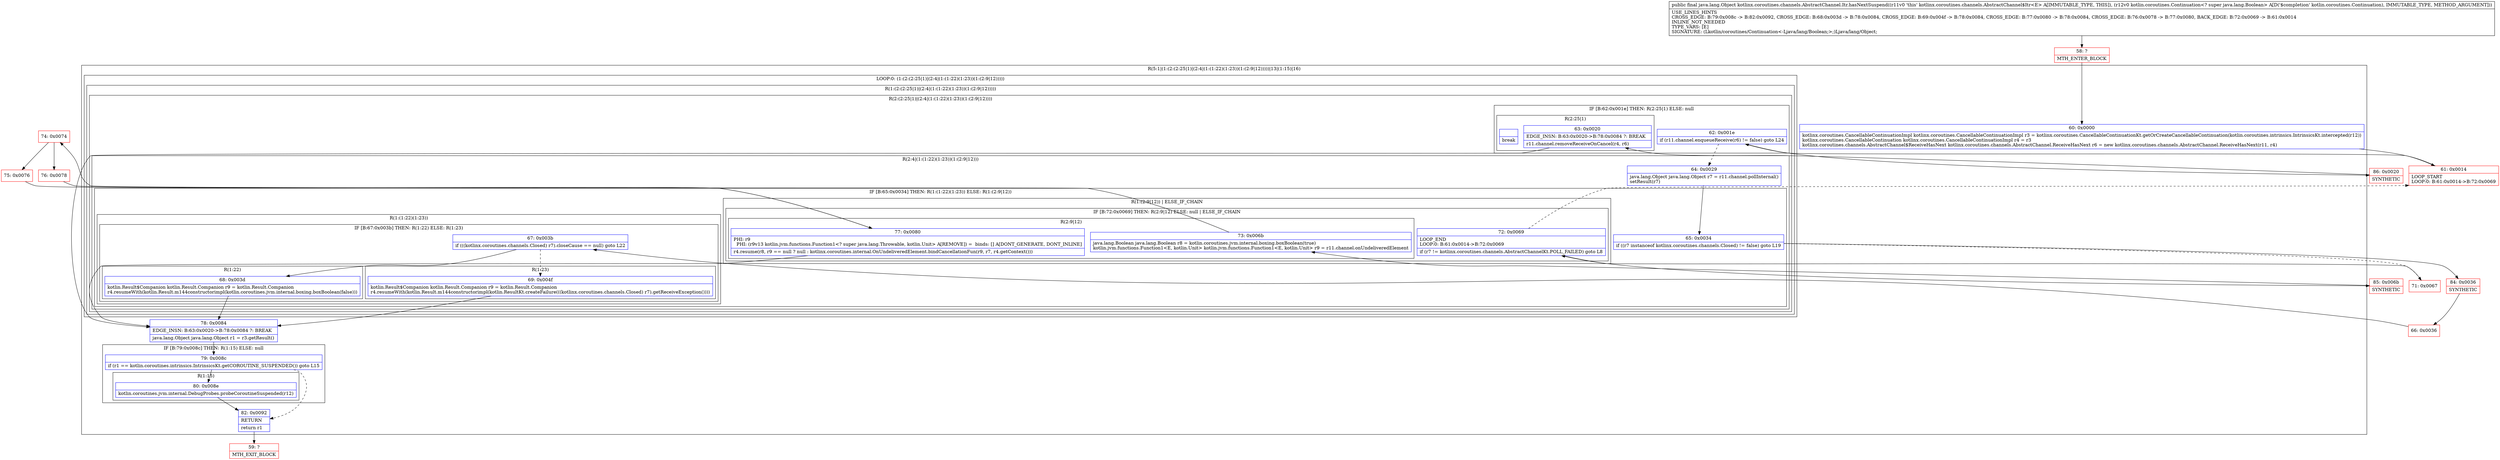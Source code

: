 digraph "CFG forkotlinx.coroutines.channels.AbstractChannel.Itr.hasNextSuspend(Lkotlin\/coroutines\/Continuation;)Ljava\/lang\/Object;" {
subgraph cluster_Region_1434964149 {
label = "R(5:1|(1:(2:(2:25|1)|(2:4|(1:(1:22)(1:23))(1:(2:9|12)))))|13|(1:15)|16)";
node [shape=record,color=blue];
Node_60 [shape=record,label="{60\:\ 0x0000|kotlinx.coroutines.CancellableContinuationImpl kotlinx.coroutines.CancellableContinuationImpl r3 = kotlinx.coroutines.CancellableContinuationKt.getOrCreateCancellableContinuation(kotlin.coroutines.intrinsics.IntrinsicsKt.intercepted(r12))\lkotlinx.coroutines.CancellableContinuation kotlinx.coroutines.CancellableContinuationImpl r4 = r3\lkotlinx.coroutines.channels.AbstractChannel$ReceiveHasNext kotlinx.coroutines.channels.AbstractChannel.ReceiveHasNext r6 = new kotlinx.coroutines.channels.AbstractChannel.ReceiveHasNext(r11, r4)\l}"];
subgraph cluster_LoopRegion_2079930336 {
label = "LOOP:0: (1:(2:(2:25|1)|(2:4|(1:(1:22)(1:23))(1:(2:9|12)))))";
node [shape=record,color=blue];
subgraph cluster_Region_1740631388 {
label = "R(1:(2:(2:25|1)|(2:4|(1:(1:22)(1:23))(1:(2:9|12)))))";
node [shape=record,color=blue];
subgraph cluster_Region_1209988734 {
label = "R(2:(2:25|1)|(2:4|(1:(1:22)(1:23))(1:(2:9|12))))";
node [shape=record,color=blue];
subgraph cluster_IfRegion_1275207883 {
label = "IF [B:62:0x001e] THEN: R(2:25|1) ELSE: null";
node [shape=record,color=blue];
Node_62 [shape=record,label="{62\:\ 0x001e|if (r11.channel.enqueueReceive(r6) != false) goto L24\l}"];
subgraph cluster_Region_1259690314 {
label = "R(2:25|1)";
node [shape=record,color=blue];
Node_63 [shape=record,label="{63\:\ 0x0020|EDGE_INSN: B:63:0x0020\-\>B:78:0x0084 ?: BREAK  \l|r11.channel.removeReceiveOnCancel(r4, r6)\l}"];
Node_InsnContainer_724324869 [shape=record,label="{|break\l}"];
}
}
subgraph cluster_Region_7883215 {
label = "R(2:4|(1:(1:22)(1:23))(1:(2:9|12)))";
node [shape=record,color=blue];
Node_64 [shape=record,label="{64\:\ 0x0029|java.lang.Object java.lang.Object r7 = r11.channel.pollInternal()\lsetResult(r7)\l}"];
subgraph cluster_IfRegion_1243047780 {
label = "IF [B:65:0x0034] THEN: R(1:(1:22)(1:23)) ELSE: R(1:(2:9|12))";
node [shape=record,color=blue];
Node_65 [shape=record,label="{65\:\ 0x0034|if ((r7 instanceof kotlinx.coroutines.channels.Closed) != false) goto L19\l}"];
subgraph cluster_Region_433600183 {
label = "R(1:(1:22)(1:23))";
node [shape=record,color=blue];
subgraph cluster_IfRegion_399377045 {
label = "IF [B:67:0x003b] THEN: R(1:22) ELSE: R(1:23)";
node [shape=record,color=blue];
Node_67 [shape=record,label="{67\:\ 0x003b|if (((kotlinx.coroutines.channels.Closed) r7).closeCause == null) goto L22\l}"];
subgraph cluster_Region_2109434414 {
label = "R(1:22)";
node [shape=record,color=blue];
Node_68 [shape=record,label="{68\:\ 0x003d|kotlin.Result$Companion kotlin.Result.Companion r9 = kotlin.Result.Companion\lr4.resumeWith(kotlin.Result.m144constructorimpl(kotlin.coroutines.jvm.internal.boxing.boxBoolean(false)))\l}"];
}
subgraph cluster_Region_1180008744 {
label = "R(1:23)";
node [shape=record,color=blue];
Node_69 [shape=record,label="{69\:\ 0x004f|kotlin.Result$Companion kotlin.Result.Companion r9 = kotlin.Result.Companion\lr4.resumeWith(kotlin.Result.m144constructorimpl(kotlin.ResultKt.createFailure(((kotlinx.coroutines.channels.Closed) r7).getReceiveException())))\l}"];
}
}
}
subgraph cluster_Region_26602973 {
label = "R(1:(2:9|12)) | ELSE_IF_CHAIN\l";
node [shape=record,color=blue];
subgraph cluster_IfRegion_198685730 {
label = "IF [B:72:0x0069] THEN: R(2:9|12) ELSE: null | ELSE_IF_CHAIN\l";
node [shape=record,color=blue];
Node_72 [shape=record,label="{72\:\ 0x0069|LOOP_END\lLOOP:0: B:61:0x0014\-\>B:72:0x0069\l|if (r7 != kotlinx.coroutines.channels.AbstractChannelKt.POLL_FAILED) goto L8\l}"];
subgraph cluster_Region_758969135 {
label = "R(2:9|12)";
node [shape=record,color=blue];
Node_73 [shape=record,label="{73\:\ 0x006b|java.lang.Boolean java.lang.Boolean r8 = kotlin.coroutines.jvm.internal.boxing.boxBoolean(true)\lkotlin.jvm.functions.Function1\<E, kotlin.Unit\> kotlin.jvm.functions.Function1\<E, kotlin.Unit\> r9 = r11.channel.onUndeliveredElement\l}"];
Node_77 [shape=record,label="{77\:\ 0x0080|PHI: r9 \l  PHI: (r9v13 kotlin.jvm.functions.Function1\<? super java.lang.Throwable, kotlin.Unit\> A[REMOVE]) =  binds: [] A[DONT_GENERATE, DONT_INLINE]\l|r4.resume(r8, r9 == null ? null : kotlinx.coroutines.internal.OnUndeliveredElement.bindCancellationFun(r9, r7, r4.getContext()))\l}"];
}
}
}
}
}
}
}
}
Node_78 [shape=record,label="{78\:\ 0x0084|EDGE_INSN: B:63:0x0020\-\>B:78:0x0084 ?: BREAK  \l|java.lang.Object java.lang.Object r1 = r3.getResult()\l}"];
subgraph cluster_IfRegion_1791936895 {
label = "IF [B:79:0x008c] THEN: R(1:15) ELSE: null";
node [shape=record,color=blue];
Node_79 [shape=record,label="{79\:\ 0x008c|if (r1 == kotlin.coroutines.intrinsics.IntrinsicsKt.getCOROUTINE_SUSPENDED()) goto L15\l}"];
subgraph cluster_Region_1049056919 {
label = "R(1:15)";
node [shape=record,color=blue];
Node_80 [shape=record,label="{80\:\ 0x008e|kotlin.coroutines.jvm.internal.DebugProbes.probeCoroutineSuspended(r12)\l}"];
}
}
Node_82 [shape=record,label="{82\:\ 0x0092|RETURN\l|return r1\l}"];
}
Node_58 [shape=record,color=red,label="{58\:\ ?|MTH_ENTER_BLOCK\l}"];
Node_61 [shape=record,color=red,label="{61\:\ 0x0014|LOOP_START\lLOOP:0: B:61:0x0014\-\>B:72:0x0069\l}"];
Node_71 [shape=record,color=red,label="{71\:\ 0x0067}"];
Node_85 [shape=record,color=red,label="{85\:\ 0x006b|SYNTHETIC\l}"];
Node_74 [shape=record,color=red,label="{74\:\ 0x0074}"];
Node_75 [shape=record,color=red,label="{75\:\ 0x0076}"];
Node_59 [shape=record,color=red,label="{59\:\ ?|MTH_EXIT_BLOCK\l}"];
Node_76 [shape=record,color=red,label="{76\:\ 0x0078}"];
Node_84 [shape=record,color=red,label="{84\:\ 0x0036|SYNTHETIC\l}"];
Node_66 [shape=record,color=red,label="{66\:\ 0x0036}"];
Node_86 [shape=record,color=red,label="{86\:\ 0x0020|SYNTHETIC\l}"];
MethodNode[shape=record,label="{public final java.lang.Object kotlinx.coroutines.channels.AbstractChannel.Itr.hasNextSuspend((r11v0 'this' kotlinx.coroutines.channels.AbstractChannel$Itr\<E\> A[IMMUTABLE_TYPE, THIS]), (r12v0 kotlin.coroutines.Continuation\<? super java.lang.Boolean\> A[D('$completion' kotlin.coroutines.Continuation), IMMUTABLE_TYPE, METHOD_ARGUMENT]))  | USE_LINES_HINTS\lCROSS_EDGE: B:79:0x008c \-\> B:82:0x0092, CROSS_EDGE: B:68:0x003d \-\> B:78:0x0084, CROSS_EDGE: B:69:0x004f \-\> B:78:0x0084, CROSS_EDGE: B:77:0x0080 \-\> B:78:0x0084, CROSS_EDGE: B:76:0x0078 \-\> B:77:0x0080, BACK_EDGE: B:72:0x0069 \-\> B:61:0x0014\lINLINE_NOT_NEEDED\lTYPE_VARS: [E]\lSIGNATURE: (Lkotlin\/coroutines\/Continuation\<\-Ljava\/lang\/Boolean;\>;)Ljava\/lang\/Object;\l}"];
MethodNode -> Node_58;Node_60 -> Node_61;
Node_62 -> Node_64[style=dashed];
Node_62 -> Node_86;
Node_63 -> Node_78;
Node_64 -> Node_65;
Node_65 -> Node_71[style=dashed];
Node_65 -> Node_84;
Node_67 -> Node_68;
Node_67 -> Node_69[style=dashed];
Node_68 -> Node_78;
Node_69 -> Node_78;
Node_72 -> Node_61[style=dashed];
Node_72 -> Node_85;
Node_73 -> Node_74;
Node_77 -> Node_78;
Node_78 -> Node_79;
Node_79 -> Node_80;
Node_79 -> Node_82[style=dashed];
Node_80 -> Node_82;
Node_82 -> Node_59;
Node_58 -> Node_60;
Node_61 -> Node_62;
Node_71 -> Node_72;
Node_85 -> Node_73;
Node_74 -> Node_75;
Node_74 -> Node_76;
Node_75 -> Node_77;
Node_76 -> Node_77;
Node_84 -> Node_66;
Node_66 -> Node_67;
Node_86 -> Node_63;
}

